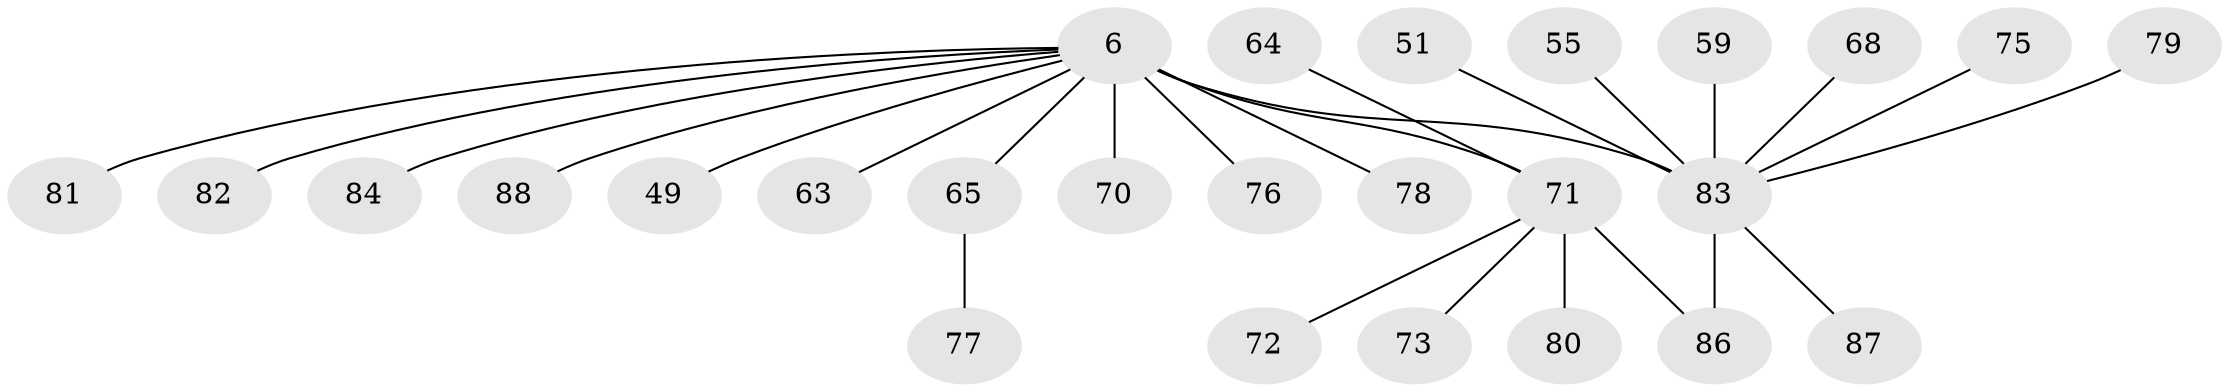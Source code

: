 // original degree distribution, {13: 0.011363636363636364, 8: 0.011363636363636364, 2: 0.14772727272727273, 14: 0.011363636363636364, 3: 0.13636363636363635, 11: 0.011363636363636364, 5: 0.03409090909090909, 4: 0.03409090909090909, 1: 0.6022727272727273}
// Generated by graph-tools (version 1.1) at 2025/50/03/04/25 21:50:36]
// undirected, 26 vertices, 26 edges
graph export_dot {
graph [start="1"]
  node [color=gray90,style=filled];
  6 [super="+3+2"];
  49;
  51;
  55 [super="+50"];
  59;
  63 [super="+45"];
  64;
  65 [super="+53+36"];
  68;
  70 [super="+47"];
  71 [super="+1+34+14+16+21+41+57+58"];
  72;
  73;
  75;
  76;
  77;
  78;
  79;
  80;
  81 [super="+54+61"];
  82 [super="+74"];
  83 [super="+42+43+60+66+25+26+27+28+29+30+37+38+48"];
  84;
  86 [super="+44+69+46"];
  87 [super="+85"];
  88 [super="+56"];
  6 -- 49;
  6 -- 65 [weight=2];
  6 -- 84;
  6 -- 71 [weight=2];
  6 -- 76;
  6 -- 78;
  6 -- 81;
  6 -- 63;
  6 -- 70;
  6 -- 88;
  6 -- 82;
  6 -- 83 [weight=4];
  51 -- 83;
  55 -- 83;
  59 -- 83;
  64 -- 71;
  65 -- 77;
  68 -- 83;
  71 -- 72;
  71 -- 73;
  71 -- 80;
  71 -- 86 [weight=2];
  75 -- 83;
  79 -- 83;
  83 -- 87;
  83 -- 86;
}
